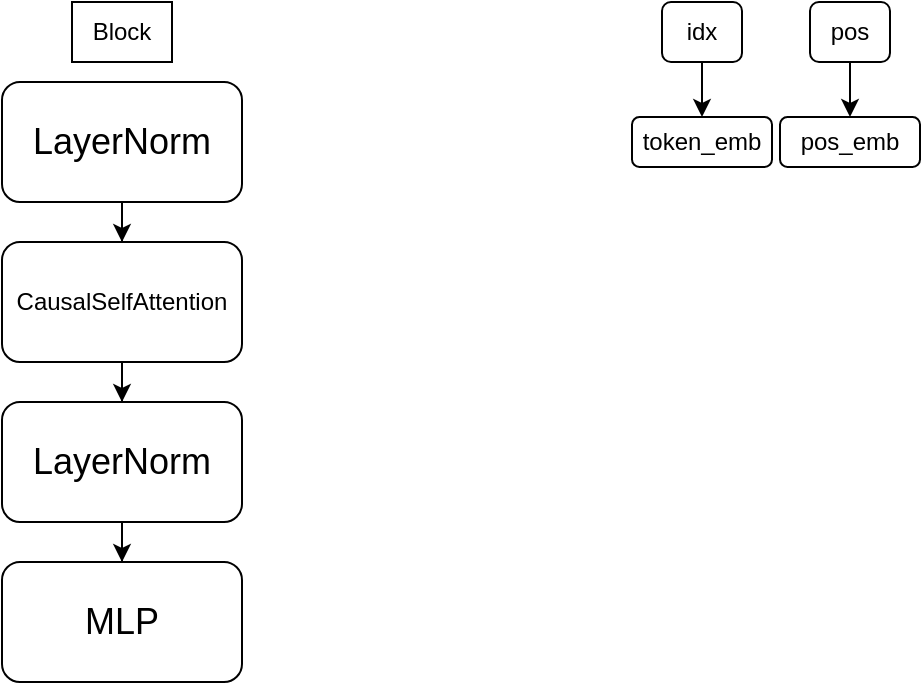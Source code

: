 <mxfile version="22.1.16" type="github">
  <diagram name="第 1 页" id="bDEIII3XbsyxFjMBODs-">
    <mxGraphModel dx="794" dy="458" grid="1" gridSize="10" guides="1" tooltips="1" connect="1" arrows="1" fold="1" page="1" pageScale="1" pageWidth="827" pageHeight="1169" math="0" shadow="0">
      <root>
        <mxCell id="0" />
        <mxCell id="1" parent="0" />
        <mxCell id="BxSAW8DQFOL2jRC0MGU6-3" value="" style="edgeStyle=orthogonalEdgeStyle;rounded=0;orthogonalLoop=1;jettySize=auto;html=1;" parent="1" source="BxSAW8DQFOL2jRC0MGU6-1" target="BxSAW8DQFOL2jRC0MGU6-2" edge="1">
          <mxGeometry relative="1" as="geometry" />
        </mxCell>
        <mxCell id="BxSAW8DQFOL2jRC0MGU6-1" value="&lt;font style=&quot;font-size: 18px;&quot;&gt;LayerNorm&lt;/font&gt;" style="rounded=1;whiteSpace=wrap;html=1;" parent="1" vertex="1">
          <mxGeometry x="10" y="80" width="120" height="60" as="geometry" />
        </mxCell>
        <mxCell id="BxSAW8DQFOL2jRC0MGU6-5" value="" style="edgeStyle=orthogonalEdgeStyle;rounded=0;orthogonalLoop=1;jettySize=auto;html=1;" parent="1" source="BxSAW8DQFOL2jRC0MGU6-2" target="BxSAW8DQFOL2jRC0MGU6-4" edge="1">
          <mxGeometry relative="1" as="geometry" />
        </mxCell>
        <mxCell id="BxSAW8DQFOL2jRC0MGU6-2" value="&lt;font style=&quot;font-size: 12px;&quot;&gt;CausalSelfAttention&lt;/font&gt;" style="whiteSpace=wrap;html=1;rounded=1;" parent="1" vertex="1">
          <mxGeometry x="10" y="160" width="120" height="60" as="geometry" />
        </mxCell>
        <mxCell id="BxSAW8DQFOL2jRC0MGU6-7" value="" style="edgeStyle=orthogonalEdgeStyle;rounded=0;orthogonalLoop=1;jettySize=auto;html=1;" parent="1" source="BxSAW8DQFOL2jRC0MGU6-4" target="BxSAW8DQFOL2jRC0MGU6-6" edge="1">
          <mxGeometry relative="1" as="geometry" />
        </mxCell>
        <mxCell id="BxSAW8DQFOL2jRC0MGU6-4" value="&lt;font style=&quot;font-size: 18px;&quot;&gt;LayerNorm&lt;/font&gt;" style="whiteSpace=wrap;html=1;rounded=1;" parent="1" vertex="1">
          <mxGeometry x="10" y="240" width="120" height="60" as="geometry" />
        </mxCell>
        <mxCell id="BxSAW8DQFOL2jRC0MGU6-6" value="&lt;font style=&quot;font-size: 18px;&quot;&gt;MLP&lt;/font&gt;" style="whiteSpace=wrap;html=1;rounded=1;" parent="1" vertex="1">
          <mxGeometry x="10" y="320" width="120" height="60" as="geometry" />
        </mxCell>
        <mxCell id="rAURBByJ8MSdVD-ZX1E1-5" value="Block" style="rounded=0;whiteSpace=wrap;html=1;" vertex="1" parent="1">
          <mxGeometry x="45" y="40" width="50" height="30" as="geometry" />
        </mxCell>
        <mxCell id="rAURBByJ8MSdVD-ZX1E1-9" value="" style="edgeStyle=orthogonalEdgeStyle;rounded=0;orthogonalLoop=1;jettySize=auto;html=1;" edge="1" parent="1" source="rAURBByJ8MSdVD-ZX1E1-6" target="rAURBByJ8MSdVD-ZX1E1-8">
          <mxGeometry relative="1" as="geometry" />
        </mxCell>
        <mxCell id="rAURBByJ8MSdVD-ZX1E1-6" value="idx" style="rounded=1;whiteSpace=wrap;html=1;" vertex="1" parent="1">
          <mxGeometry x="340" y="40" width="40" height="30" as="geometry" />
        </mxCell>
        <mxCell id="rAURBByJ8MSdVD-ZX1E1-12" value="" style="edgeStyle=orthogonalEdgeStyle;rounded=0;orthogonalLoop=1;jettySize=auto;html=1;" edge="1" parent="1" source="rAURBByJ8MSdVD-ZX1E1-7" target="rAURBByJ8MSdVD-ZX1E1-11">
          <mxGeometry relative="1" as="geometry" />
        </mxCell>
        <mxCell id="rAURBByJ8MSdVD-ZX1E1-7" value="pos" style="rounded=1;whiteSpace=wrap;html=1;" vertex="1" parent="1">
          <mxGeometry x="414" y="40" width="40" height="30" as="geometry" />
        </mxCell>
        <mxCell id="rAURBByJ8MSdVD-ZX1E1-8" value="token_emb" style="whiteSpace=wrap;html=1;rounded=1;" vertex="1" parent="1">
          <mxGeometry x="325" y="97.5" width="70" height="25" as="geometry" />
        </mxCell>
        <mxCell id="rAURBByJ8MSdVD-ZX1E1-11" value="pos_emb" style="whiteSpace=wrap;html=1;rounded=1;" vertex="1" parent="1">
          <mxGeometry x="399" y="97.5" width="70" height="25" as="geometry" />
        </mxCell>
      </root>
    </mxGraphModel>
  </diagram>
</mxfile>
